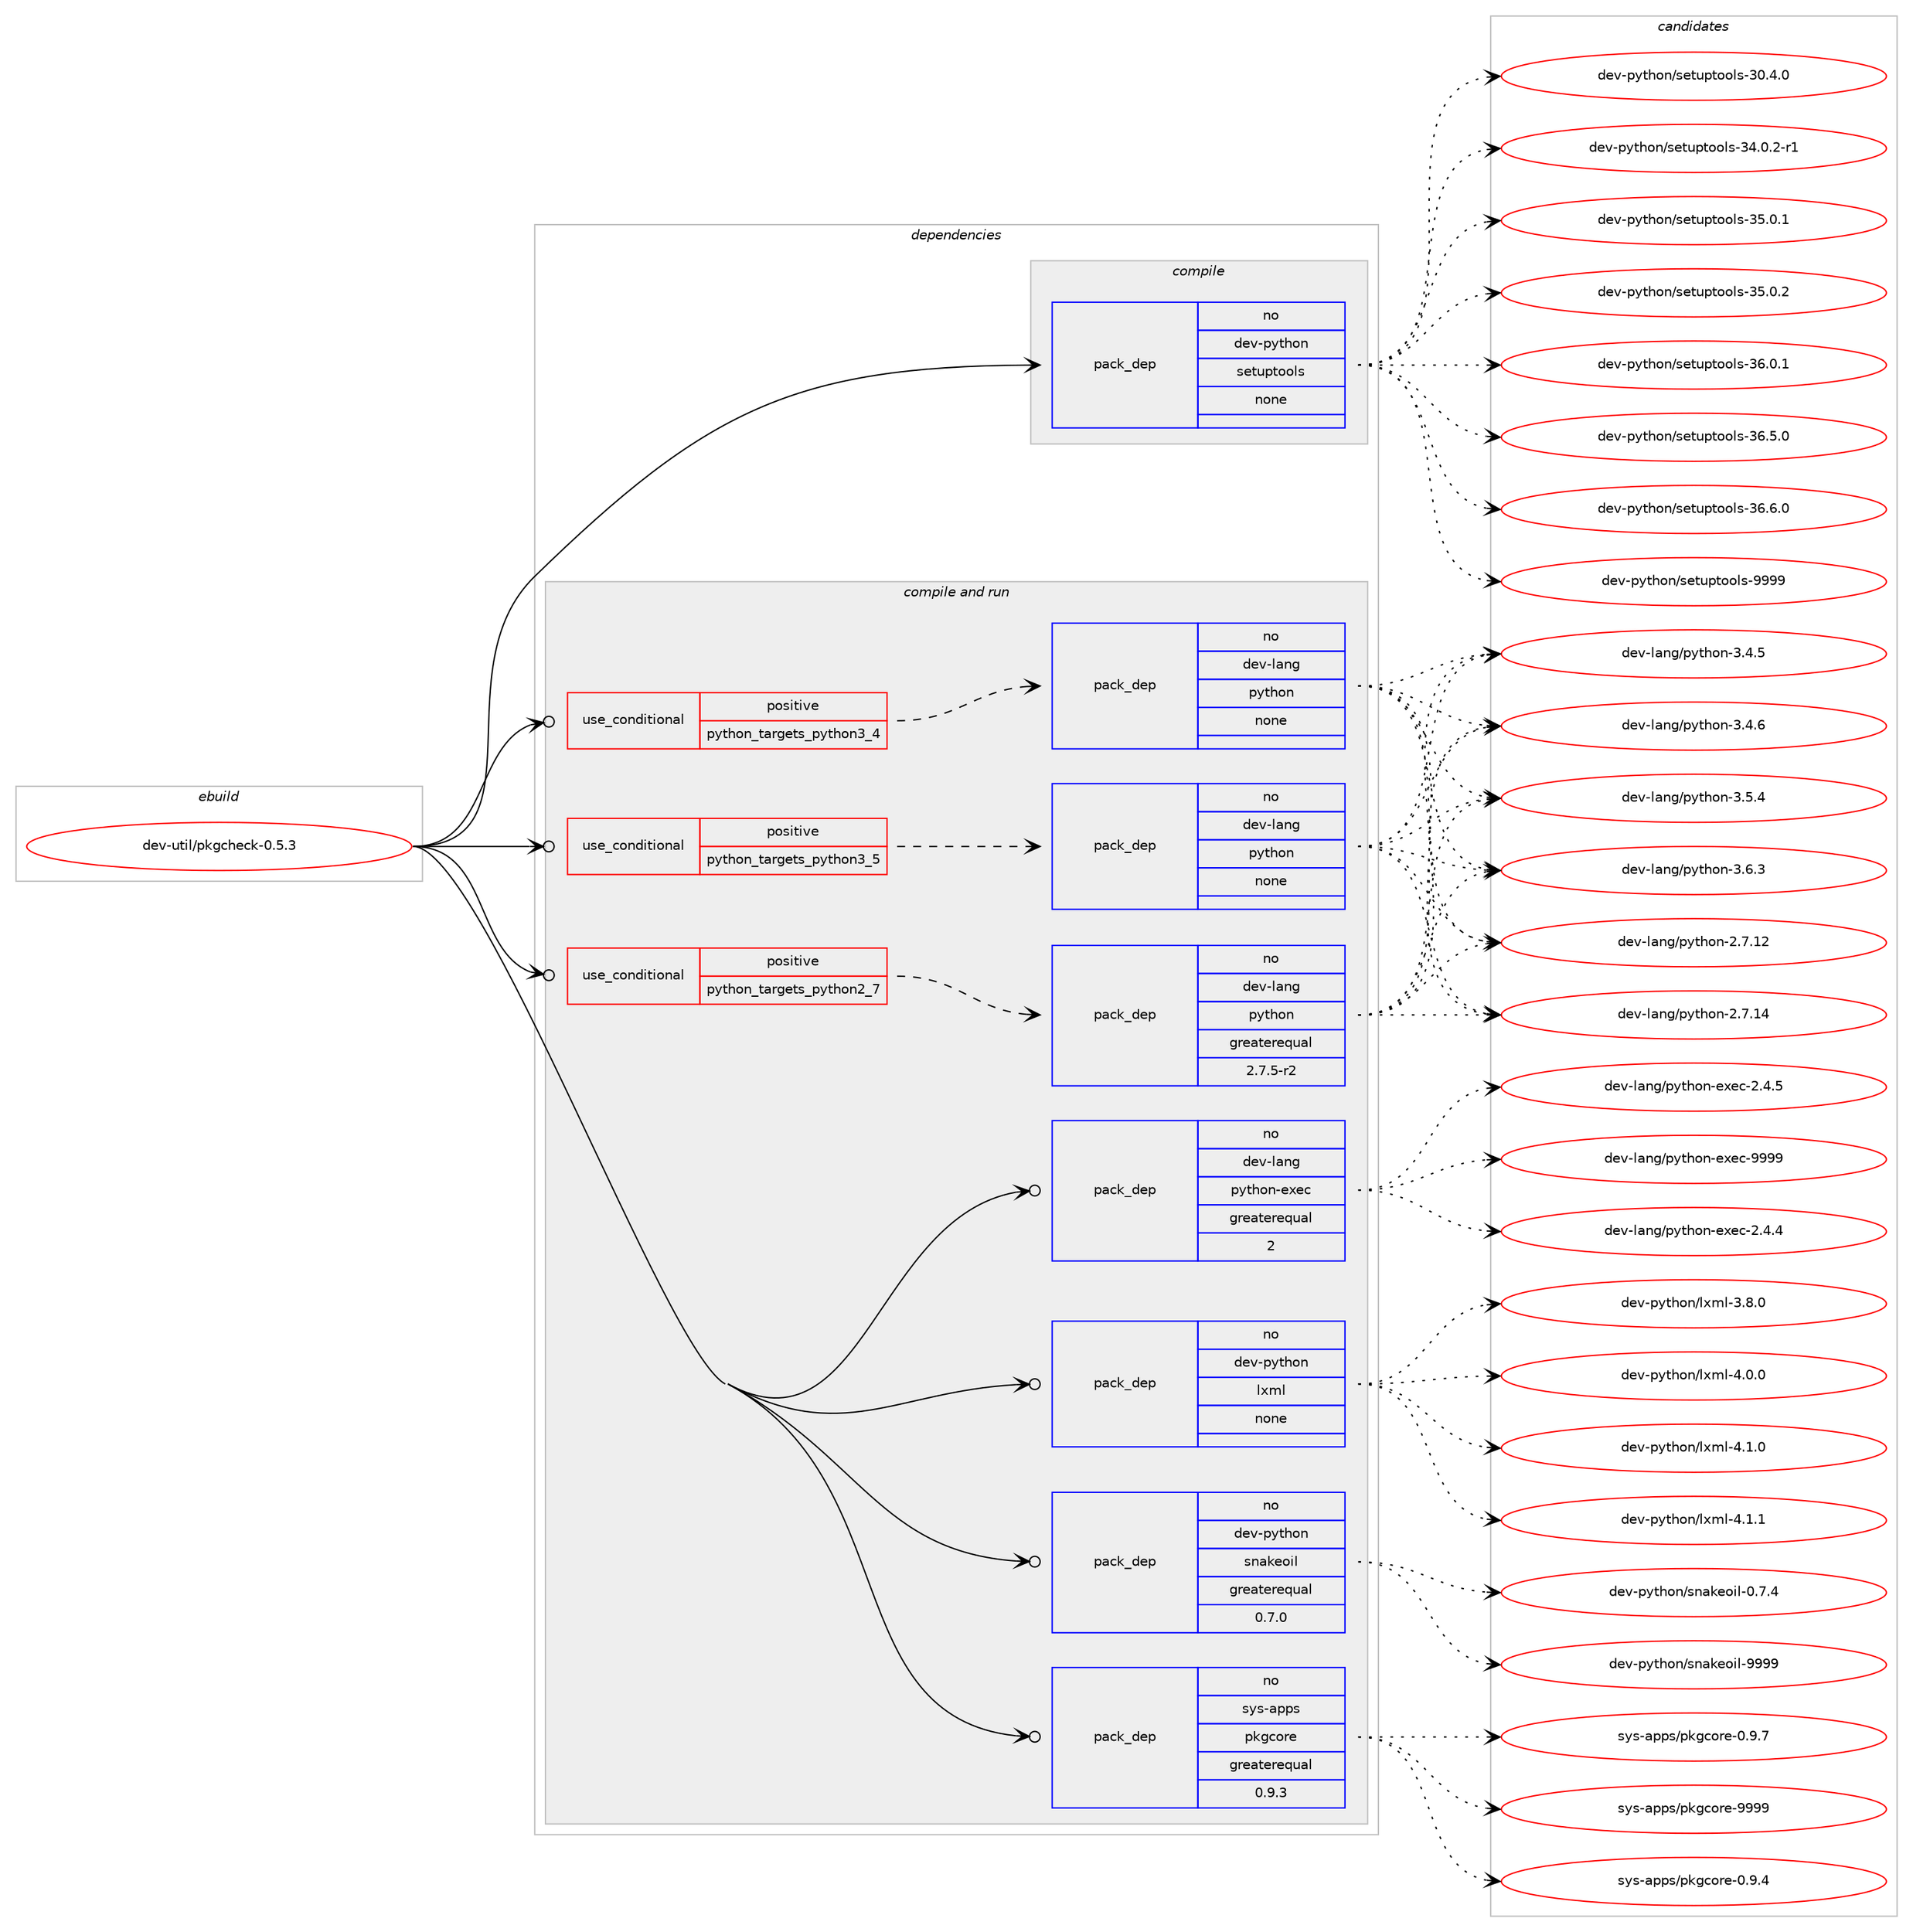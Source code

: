 digraph prolog {

# *************
# Graph options
# *************

newrank=true;
concentrate=true;
compound=true;
graph [rankdir=LR,fontname=Helvetica,fontsize=10,ranksep=1.5];#, ranksep=2.5, nodesep=0.2];
edge  [arrowhead=vee];
node  [fontname=Helvetica,fontsize=10];

# **********
# The ebuild
# **********

subgraph cluster_leftcol {
color=gray;
rank=same;
label=<<i>ebuild</i>>;
id [label="dev-util/pkgcheck-0.5.3", color=red, width=4, href="../dev-util/pkgcheck-0.5.3.svg"];
}

# ****************
# The dependencies
# ****************

subgraph cluster_midcol {
color=gray;
label=<<i>dependencies</i>>;
subgraph cluster_compile {
fillcolor="#eeeeee";
style=filled;
label=<<i>compile</i>>;
subgraph pack205047 {
dependency287939 [label=<<TABLE BORDER="0" CELLBORDER="1" CELLSPACING="0" CELLPADDING="4" WIDTH="220"><TR><TD ROWSPAN="6" CELLPADDING="30">pack_dep</TD></TR><TR><TD WIDTH="110">no</TD></TR><TR><TD>dev-python</TD></TR><TR><TD>setuptools</TD></TR><TR><TD>none</TD></TR><TR><TD></TD></TR></TABLE>>, shape=none, color=blue];
}
id:e -> dependency287939:w [weight=20,style="solid",arrowhead="vee"];
}
subgraph cluster_compileandrun {
fillcolor="#eeeeee";
style=filled;
label=<<i>compile and run</i>>;
subgraph cond78618 {
dependency287940 [label=<<TABLE BORDER="0" CELLBORDER="1" CELLSPACING="0" CELLPADDING="4"><TR><TD ROWSPAN="3" CELLPADDING="10">use_conditional</TD></TR><TR><TD>positive</TD></TR><TR><TD>python_targets_python2_7</TD></TR></TABLE>>, shape=none, color=red];
subgraph pack205048 {
dependency287941 [label=<<TABLE BORDER="0" CELLBORDER="1" CELLSPACING="0" CELLPADDING="4" WIDTH="220"><TR><TD ROWSPAN="6" CELLPADDING="30">pack_dep</TD></TR><TR><TD WIDTH="110">no</TD></TR><TR><TD>dev-lang</TD></TR><TR><TD>python</TD></TR><TR><TD>greaterequal</TD></TR><TR><TD>2.7.5-r2</TD></TR></TABLE>>, shape=none, color=blue];
}
dependency287940:e -> dependency287941:w [weight=20,style="dashed",arrowhead="vee"];
}
id:e -> dependency287940:w [weight=20,style="solid",arrowhead="odotvee"];
subgraph cond78619 {
dependency287942 [label=<<TABLE BORDER="0" CELLBORDER="1" CELLSPACING="0" CELLPADDING="4"><TR><TD ROWSPAN="3" CELLPADDING="10">use_conditional</TD></TR><TR><TD>positive</TD></TR><TR><TD>python_targets_python3_4</TD></TR></TABLE>>, shape=none, color=red];
subgraph pack205049 {
dependency287943 [label=<<TABLE BORDER="0" CELLBORDER="1" CELLSPACING="0" CELLPADDING="4" WIDTH="220"><TR><TD ROWSPAN="6" CELLPADDING="30">pack_dep</TD></TR><TR><TD WIDTH="110">no</TD></TR><TR><TD>dev-lang</TD></TR><TR><TD>python</TD></TR><TR><TD>none</TD></TR><TR><TD></TD></TR></TABLE>>, shape=none, color=blue];
}
dependency287942:e -> dependency287943:w [weight=20,style="dashed",arrowhead="vee"];
}
id:e -> dependency287942:w [weight=20,style="solid",arrowhead="odotvee"];
subgraph cond78620 {
dependency287944 [label=<<TABLE BORDER="0" CELLBORDER="1" CELLSPACING="0" CELLPADDING="4"><TR><TD ROWSPAN="3" CELLPADDING="10">use_conditional</TD></TR><TR><TD>positive</TD></TR><TR><TD>python_targets_python3_5</TD></TR></TABLE>>, shape=none, color=red];
subgraph pack205050 {
dependency287945 [label=<<TABLE BORDER="0" CELLBORDER="1" CELLSPACING="0" CELLPADDING="4" WIDTH="220"><TR><TD ROWSPAN="6" CELLPADDING="30">pack_dep</TD></TR><TR><TD WIDTH="110">no</TD></TR><TR><TD>dev-lang</TD></TR><TR><TD>python</TD></TR><TR><TD>none</TD></TR><TR><TD></TD></TR></TABLE>>, shape=none, color=blue];
}
dependency287944:e -> dependency287945:w [weight=20,style="dashed",arrowhead="vee"];
}
id:e -> dependency287944:w [weight=20,style="solid",arrowhead="odotvee"];
subgraph pack205051 {
dependency287946 [label=<<TABLE BORDER="0" CELLBORDER="1" CELLSPACING="0" CELLPADDING="4" WIDTH="220"><TR><TD ROWSPAN="6" CELLPADDING="30">pack_dep</TD></TR><TR><TD WIDTH="110">no</TD></TR><TR><TD>dev-lang</TD></TR><TR><TD>python-exec</TD></TR><TR><TD>greaterequal</TD></TR><TR><TD>2</TD></TR></TABLE>>, shape=none, color=blue];
}
id:e -> dependency287946:w [weight=20,style="solid",arrowhead="odotvee"];
subgraph pack205052 {
dependency287947 [label=<<TABLE BORDER="0" CELLBORDER="1" CELLSPACING="0" CELLPADDING="4" WIDTH="220"><TR><TD ROWSPAN="6" CELLPADDING="30">pack_dep</TD></TR><TR><TD WIDTH="110">no</TD></TR><TR><TD>dev-python</TD></TR><TR><TD>lxml</TD></TR><TR><TD>none</TD></TR><TR><TD></TD></TR></TABLE>>, shape=none, color=blue];
}
id:e -> dependency287947:w [weight=20,style="solid",arrowhead="odotvee"];
subgraph pack205053 {
dependency287948 [label=<<TABLE BORDER="0" CELLBORDER="1" CELLSPACING="0" CELLPADDING="4" WIDTH="220"><TR><TD ROWSPAN="6" CELLPADDING="30">pack_dep</TD></TR><TR><TD WIDTH="110">no</TD></TR><TR><TD>dev-python</TD></TR><TR><TD>snakeoil</TD></TR><TR><TD>greaterequal</TD></TR><TR><TD>0.7.0</TD></TR></TABLE>>, shape=none, color=blue];
}
id:e -> dependency287948:w [weight=20,style="solid",arrowhead="odotvee"];
subgraph pack205054 {
dependency287949 [label=<<TABLE BORDER="0" CELLBORDER="1" CELLSPACING="0" CELLPADDING="4" WIDTH="220"><TR><TD ROWSPAN="6" CELLPADDING="30">pack_dep</TD></TR><TR><TD WIDTH="110">no</TD></TR><TR><TD>sys-apps</TD></TR><TR><TD>pkgcore</TD></TR><TR><TD>greaterequal</TD></TR><TR><TD>0.9.3</TD></TR></TABLE>>, shape=none, color=blue];
}
id:e -> dependency287949:w [weight=20,style="solid",arrowhead="odotvee"];
}
subgraph cluster_run {
fillcolor="#eeeeee";
style=filled;
label=<<i>run</i>>;
}
}

# **************
# The candidates
# **************

subgraph cluster_choices {
rank=same;
color=gray;
label=<<i>candidates</i>>;

subgraph choice205047 {
color=black;
nodesep=1;
choice100101118451121211161041111104711510111611711211611111110811545514846524648 [label="dev-python/setuptools-30.4.0", color=red, width=4,href="../dev-python/setuptools-30.4.0.svg"];
choice1001011184511212111610411111047115101116117112116111111108115455152464846504511449 [label="dev-python/setuptools-34.0.2-r1", color=red, width=4,href="../dev-python/setuptools-34.0.2-r1.svg"];
choice100101118451121211161041111104711510111611711211611111110811545515346484649 [label="dev-python/setuptools-35.0.1", color=red, width=4,href="../dev-python/setuptools-35.0.1.svg"];
choice100101118451121211161041111104711510111611711211611111110811545515346484650 [label="dev-python/setuptools-35.0.2", color=red, width=4,href="../dev-python/setuptools-35.0.2.svg"];
choice100101118451121211161041111104711510111611711211611111110811545515446484649 [label="dev-python/setuptools-36.0.1", color=red, width=4,href="../dev-python/setuptools-36.0.1.svg"];
choice100101118451121211161041111104711510111611711211611111110811545515446534648 [label="dev-python/setuptools-36.5.0", color=red, width=4,href="../dev-python/setuptools-36.5.0.svg"];
choice100101118451121211161041111104711510111611711211611111110811545515446544648 [label="dev-python/setuptools-36.6.0", color=red, width=4,href="../dev-python/setuptools-36.6.0.svg"];
choice10010111845112121116104111110471151011161171121161111111081154557575757 [label="dev-python/setuptools-9999", color=red, width=4,href="../dev-python/setuptools-9999.svg"];
dependency287939:e -> choice100101118451121211161041111104711510111611711211611111110811545514846524648:w [style=dotted,weight="100"];
dependency287939:e -> choice1001011184511212111610411111047115101116117112116111111108115455152464846504511449:w [style=dotted,weight="100"];
dependency287939:e -> choice100101118451121211161041111104711510111611711211611111110811545515346484649:w [style=dotted,weight="100"];
dependency287939:e -> choice100101118451121211161041111104711510111611711211611111110811545515346484650:w [style=dotted,weight="100"];
dependency287939:e -> choice100101118451121211161041111104711510111611711211611111110811545515446484649:w [style=dotted,weight="100"];
dependency287939:e -> choice100101118451121211161041111104711510111611711211611111110811545515446534648:w [style=dotted,weight="100"];
dependency287939:e -> choice100101118451121211161041111104711510111611711211611111110811545515446544648:w [style=dotted,weight="100"];
dependency287939:e -> choice10010111845112121116104111110471151011161171121161111111081154557575757:w [style=dotted,weight="100"];
}
subgraph choice205048 {
color=black;
nodesep=1;
choice10010111845108971101034711212111610411111045504655464950 [label="dev-lang/python-2.7.12", color=red, width=4,href="../dev-lang/python-2.7.12.svg"];
choice10010111845108971101034711212111610411111045504655464952 [label="dev-lang/python-2.7.14", color=red, width=4,href="../dev-lang/python-2.7.14.svg"];
choice100101118451089711010347112121116104111110455146524653 [label="dev-lang/python-3.4.5", color=red, width=4,href="../dev-lang/python-3.4.5.svg"];
choice100101118451089711010347112121116104111110455146524654 [label="dev-lang/python-3.4.6", color=red, width=4,href="../dev-lang/python-3.4.6.svg"];
choice100101118451089711010347112121116104111110455146534652 [label="dev-lang/python-3.5.4", color=red, width=4,href="../dev-lang/python-3.5.4.svg"];
choice100101118451089711010347112121116104111110455146544651 [label="dev-lang/python-3.6.3", color=red, width=4,href="../dev-lang/python-3.6.3.svg"];
dependency287941:e -> choice10010111845108971101034711212111610411111045504655464950:w [style=dotted,weight="100"];
dependency287941:e -> choice10010111845108971101034711212111610411111045504655464952:w [style=dotted,weight="100"];
dependency287941:e -> choice100101118451089711010347112121116104111110455146524653:w [style=dotted,weight="100"];
dependency287941:e -> choice100101118451089711010347112121116104111110455146524654:w [style=dotted,weight="100"];
dependency287941:e -> choice100101118451089711010347112121116104111110455146534652:w [style=dotted,weight="100"];
dependency287941:e -> choice100101118451089711010347112121116104111110455146544651:w [style=dotted,weight="100"];
}
subgraph choice205049 {
color=black;
nodesep=1;
choice10010111845108971101034711212111610411111045504655464950 [label="dev-lang/python-2.7.12", color=red, width=4,href="../dev-lang/python-2.7.12.svg"];
choice10010111845108971101034711212111610411111045504655464952 [label="dev-lang/python-2.7.14", color=red, width=4,href="../dev-lang/python-2.7.14.svg"];
choice100101118451089711010347112121116104111110455146524653 [label="dev-lang/python-3.4.5", color=red, width=4,href="../dev-lang/python-3.4.5.svg"];
choice100101118451089711010347112121116104111110455146524654 [label="dev-lang/python-3.4.6", color=red, width=4,href="../dev-lang/python-3.4.6.svg"];
choice100101118451089711010347112121116104111110455146534652 [label="dev-lang/python-3.5.4", color=red, width=4,href="../dev-lang/python-3.5.4.svg"];
choice100101118451089711010347112121116104111110455146544651 [label="dev-lang/python-3.6.3", color=red, width=4,href="../dev-lang/python-3.6.3.svg"];
dependency287943:e -> choice10010111845108971101034711212111610411111045504655464950:w [style=dotted,weight="100"];
dependency287943:e -> choice10010111845108971101034711212111610411111045504655464952:w [style=dotted,weight="100"];
dependency287943:e -> choice100101118451089711010347112121116104111110455146524653:w [style=dotted,weight="100"];
dependency287943:e -> choice100101118451089711010347112121116104111110455146524654:w [style=dotted,weight="100"];
dependency287943:e -> choice100101118451089711010347112121116104111110455146534652:w [style=dotted,weight="100"];
dependency287943:e -> choice100101118451089711010347112121116104111110455146544651:w [style=dotted,weight="100"];
}
subgraph choice205050 {
color=black;
nodesep=1;
choice10010111845108971101034711212111610411111045504655464950 [label="dev-lang/python-2.7.12", color=red, width=4,href="../dev-lang/python-2.7.12.svg"];
choice10010111845108971101034711212111610411111045504655464952 [label="dev-lang/python-2.7.14", color=red, width=4,href="../dev-lang/python-2.7.14.svg"];
choice100101118451089711010347112121116104111110455146524653 [label="dev-lang/python-3.4.5", color=red, width=4,href="../dev-lang/python-3.4.5.svg"];
choice100101118451089711010347112121116104111110455146524654 [label="dev-lang/python-3.4.6", color=red, width=4,href="../dev-lang/python-3.4.6.svg"];
choice100101118451089711010347112121116104111110455146534652 [label="dev-lang/python-3.5.4", color=red, width=4,href="../dev-lang/python-3.5.4.svg"];
choice100101118451089711010347112121116104111110455146544651 [label="dev-lang/python-3.6.3", color=red, width=4,href="../dev-lang/python-3.6.3.svg"];
dependency287945:e -> choice10010111845108971101034711212111610411111045504655464950:w [style=dotted,weight="100"];
dependency287945:e -> choice10010111845108971101034711212111610411111045504655464952:w [style=dotted,weight="100"];
dependency287945:e -> choice100101118451089711010347112121116104111110455146524653:w [style=dotted,weight="100"];
dependency287945:e -> choice100101118451089711010347112121116104111110455146524654:w [style=dotted,weight="100"];
dependency287945:e -> choice100101118451089711010347112121116104111110455146534652:w [style=dotted,weight="100"];
dependency287945:e -> choice100101118451089711010347112121116104111110455146544651:w [style=dotted,weight="100"];
}
subgraph choice205051 {
color=black;
nodesep=1;
choice1001011184510897110103471121211161041111104510112010199455046524652 [label="dev-lang/python-exec-2.4.4", color=red, width=4,href="../dev-lang/python-exec-2.4.4.svg"];
choice1001011184510897110103471121211161041111104510112010199455046524653 [label="dev-lang/python-exec-2.4.5", color=red, width=4,href="../dev-lang/python-exec-2.4.5.svg"];
choice10010111845108971101034711212111610411111045101120101994557575757 [label="dev-lang/python-exec-9999", color=red, width=4,href="../dev-lang/python-exec-9999.svg"];
dependency287946:e -> choice1001011184510897110103471121211161041111104510112010199455046524652:w [style=dotted,weight="100"];
dependency287946:e -> choice1001011184510897110103471121211161041111104510112010199455046524653:w [style=dotted,weight="100"];
dependency287946:e -> choice10010111845108971101034711212111610411111045101120101994557575757:w [style=dotted,weight="100"];
}
subgraph choice205052 {
color=black;
nodesep=1;
choice1001011184511212111610411111047108120109108455146564648 [label="dev-python/lxml-3.8.0", color=red, width=4,href="../dev-python/lxml-3.8.0.svg"];
choice1001011184511212111610411111047108120109108455246484648 [label="dev-python/lxml-4.0.0", color=red, width=4,href="../dev-python/lxml-4.0.0.svg"];
choice1001011184511212111610411111047108120109108455246494648 [label="dev-python/lxml-4.1.0", color=red, width=4,href="../dev-python/lxml-4.1.0.svg"];
choice1001011184511212111610411111047108120109108455246494649 [label="dev-python/lxml-4.1.1", color=red, width=4,href="../dev-python/lxml-4.1.1.svg"];
dependency287947:e -> choice1001011184511212111610411111047108120109108455146564648:w [style=dotted,weight="100"];
dependency287947:e -> choice1001011184511212111610411111047108120109108455246484648:w [style=dotted,weight="100"];
dependency287947:e -> choice1001011184511212111610411111047108120109108455246494648:w [style=dotted,weight="100"];
dependency287947:e -> choice1001011184511212111610411111047108120109108455246494649:w [style=dotted,weight="100"];
}
subgraph choice205053 {
color=black;
nodesep=1;
choice100101118451121211161041111104711511097107101111105108454846554652 [label="dev-python/snakeoil-0.7.4", color=red, width=4,href="../dev-python/snakeoil-0.7.4.svg"];
choice1001011184511212111610411111047115110971071011111051084557575757 [label="dev-python/snakeoil-9999", color=red, width=4,href="../dev-python/snakeoil-9999.svg"];
dependency287948:e -> choice100101118451121211161041111104711511097107101111105108454846554652:w [style=dotted,weight="100"];
dependency287948:e -> choice1001011184511212111610411111047115110971071011111051084557575757:w [style=dotted,weight="100"];
}
subgraph choice205054 {
color=black;
nodesep=1;
choice11512111545971121121154711210710399111114101454846574652 [label="sys-apps/pkgcore-0.9.4", color=red, width=4,href="../sys-apps/pkgcore-0.9.4.svg"];
choice11512111545971121121154711210710399111114101454846574655 [label="sys-apps/pkgcore-0.9.7", color=red, width=4,href="../sys-apps/pkgcore-0.9.7.svg"];
choice115121115459711211211547112107103991111141014557575757 [label="sys-apps/pkgcore-9999", color=red, width=4,href="../sys-apps/pkgcore-9999.svg"];
dependency287949:e -> choice11512111545971121121154711210710399111114101454846574652:w [style=dotted,weight="100"];
dependency287949:e -> choice11512111545971121121154711210710399111114101454846574655:w [style=dotted,weight="100"];
dependency287949:e -> choice115121115459711211211547112107103991111141014557575757:w [style=dotted,weight="100"];
}
}

}

